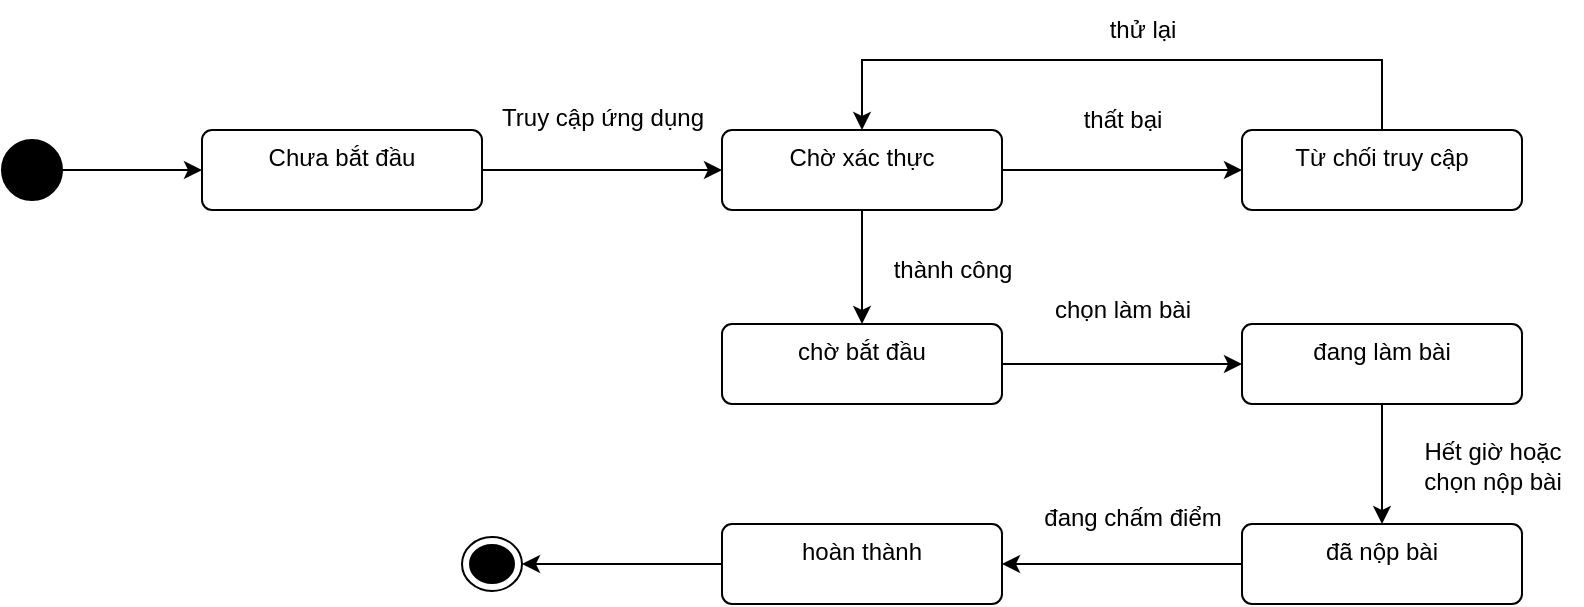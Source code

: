 <mxfile version="26.0.7">
  <diagram name="Page-1" id="ig6ZdHgCOh64XJZ54fY-">
    <mxGraphModel dx="1050" dy="621" grid="1" gridSize="10" guides="1" tooltips="1" connect="1" arrows="1" fold="1" page="1" pageScale="1" pageWidth="850" pageHeight="1100" math="0" shadow="0">
      <root>
        <mxCell id="0" />
        <mxCell id="1" parent="0" />
        <mxCell id="TsZA0TqLV2QKXDV1wg5h-6" style="edgeStyle=orthogonalEdgeStyle;rounded=0;orthogonalLoop=1;jettySize=auto;html=1;" parent="1" source="TsZA0TqLV2QKXDV1wg5h-4" target="TsZA0TqLV2QKXDV1wg5h-5" edge="1">
          <mxGeometry relative="1" as="geometry" />
        </mxCell>
        <mxCell id="TsZA0TqLV2QKXDV1wg5h-4" value="Chưa bắt đầu" style="html=1;align=center;verticalAlign=top;rounded=1;absoluteArcSize=1;arcSize=10;dashed=0;whiteSpace=wrap;" parent="1" vertex="1">
          <mxGeometry x="100" y="65" width="140" height="40" as="geometry" />
        </mxCell>
        <mxCell id="TsZA0TqLV2QKXDV1wg5h-9" style="edgeStyle=orthogonalEdgeStyle;rounded=0;orthogonalLoop=1;jettySize=auto;html=1;entryX=0;entryY=0.5;entryDx=0;entryDy=0;" parent="1" source="TsZA0TqLV2QKXDV1wg5h-5" target="TsZA0TqLV2QKXDV1wg5h-8" edge="1">
          <mxGeometry relative="1" as="geometry" />
        </mxCell>
        <mxCell id="TsZA0TqLV2QKXDV1wg5h-12" style="edgeStyle=orthogonalEdgeStyle;rounded=0;orthogonalLoop=1;jettySize=auto;html=1;entryX=0.5;entryY=0;entryDx=0;entryDy=0;" parent="1" source="TsZA0TqLV2QKXDV1wg5h-5" target="TsZA0TqLV2QKXDV1wg5h-11" edge="1">
          <mxGeometry relative="1" as="geometry" />
        </mxCell>
        <mxCell id="TsZA0TqLV2QKXDV1wg5h-5" value="Chờ xác thực" style="html=1;align=center;verticalAlign=top;rounded=1;absoluteArcSize=1;arcSize=10;dashed=0;whiteSpace=wrap;" parent="1" vertex="1">
          <mxGeometry x="360" y="65" width="140" height="40" as="geometry" />
        </mxCell>
        <mxCell id="TsZA0TqLV2QKXDV1wg5h-7" value="Truy cập ứng dụng" style="text;html=1;align=center;verticalAlign=middle;resizable=0;points=[];autosize=1;strokeColor=none;fillColor=none;" parent="1" vertex="1">
          <mxGeometry x="240" y="44" width="120" height="30" as="geometry" />
        </mxCell>
        <mxCell id="TsZA0TqLV2QKXDV1wg5h-15" style="edgeStyle=orthogonalEdgeStyle;rounded=0;orthogonalLoop=1;jettySize=auto;html=1;entryX=0.5;entryY=0;entryDx=0;entryDy=0;" parent="1" source="TsZA0TqLV2QKXDV1wg5h-8" target="TsZA0TqLV2QKXDV1wg5h-5" edge="1">
          <mxGeometry relative="1" as="geometry">
            <Array as="points">
              <mxPoint x="690" y="30" />
              <mxPoint x="430" y="30" />
            </Array>
          </mxGeometry>
        </mxCell>
        <mxCell id="TsZA0TqLV2QKXDV1wg5h-8" value="Từ chối truy cập" style="html=1;align=center;verticalAlign=top;rounded=1;absoluteArcSize=1;arcSize=10;dashed=0;whiteSpace=wrap;" parent="1" vertex="1">
          <mxGeometry x="620" y="65" width="140" height="40" as="geometry" />
        </mxCell>
        <mxCell id="TsZA0TqLV2QKXDV1wg5h-10" value="thất bại" style="text;html=1;align=center;verticalAlign=middle;resizable=0;points=[];autosize=1;strokeColor=none;fillColor=none;" parent="1" vertex="1">
          <mxGeometry x="530" y="45" width="60" height="30" as="geometry" />
        </mxCell>
        <mxCell id="TsZA0TqLV2QKXDV1wg5h-23" style="edgeStyle=orthogonalEdgeStyle;rounded=0;orthogonalLoop=1;jettySize=auto;html=1;entryX=0;entryY=0.5;entryDx=0;entryDy=0;" parent="1" source="TsZA0TqLV2QKXDV1wg5h-11" target="TsZA0TqLV2QKXDV1wg5h-22" edge="1">
          <mxGeometry relative="1" as="geometry" />
        </mxCell>
        <mxCell id="TsZA0TqLV2QKXDV1wg5h-11" value="chờ bắt đầu" style="html=1;align=center;verticalAlign=top;rounded=1;absoluteArcSize=1;arcSize=10;dashed=0;whiteSpace=wrap;" parent="1" vertex="1">
          <mxGeometry x="360" y="162" width="140" height="40" as="geometry" />
        </mxCell>
        <mxCell id="TsZA0TqLV2QKXDV1wg5h-13" value="thành công" style="text;html=1;align=center;verticalAlign=middle;resizable=0;points=[];autosize=1;strokeColor=none;fillColor=none;" parent="1" vertex="1">
          <mxGeometry x="435" y="120" width="80" height="30" as="geometry" />
        </mxCell>
        <mxCell id="TsZA0TqLV2QKXDV1wg5h-17" value="" style="ellipse;html=1;shape=endState;fillColor=strokeColor;" parent="1" vertex="1">
          <mxGeometry x="230" y="268.5" width="30" height="27" as="geometry" />
        </mxCell>
        <mxCell id="RHpeQZMfwzZCJp7zoisH-3" style="edgeStyle=orthogonalEdgeStyle;rounded=0;orthogonalLoop=1;jettySize=auto;html=1;entryX=0;entryY=0.5;entryDx=0;entryDy=0;" edge="1" parent="1" source="TsZA0TqLV2QKXDV1wg5h-18" target="TsZA0TqLV2QKXDV1wg5h-4">
          <mxGeometry relative="1" as="geometry" />
        </mxCell>
        <mxCell id="TsZA0TqLV2QKXDV1wg5h-18" value="" style="ellipse;fillColor=strokeColor;html=1;" parent="1" vertex="1">
          <mxGeometry y="70" width="30" height="30" as="geometry" />
        </mxCell>
        <mxCell id="TsZA0TqLV2QKXDV1wg5h-27" style="edgeStyle=orthogonalEdgeStyle;rounded=0;orthogonalLoop=1;jettySize=auto;html=1;entryX=0.5;entryY=0;entryDx=0;entryDy=0;" parent="1" source="TsZA0TqLV2QKXDV1wg5h-22" target="TsZA0TqLV2QKXDV1wg5h-26" edge="1">
          <mxGeometry relative="1" as="geometry" />
        </mxCell>
        <mxCell id="TsZA0TqLV2QKXDV1wg5h-22" value="đang làm bài" style="html=1;align=center;verticalAlign=top;rounded=1;absoluteArcSize=1;arcSize=10;dashed=0;whiteSpace=wrap;" parent="1" vertex="1">
          <mxGeometry x="620" y="162" width="140" height="40" as="geometry" />
        </mxCell>
        <mxCell id="TsZA0TqLV2QKXDV1wg5h-24" value="chọn làm bài" style="text;html=1;align=center;verticalAlign=middle;resizable=0;points=[];autosize=1;strokeColor=none;fillColor=none;" parent="1" vertex="1">
          <mxGeometry x="515" y="140" width="90" height="30" as="geometry" />
        </mxCell>
        <mxCell id="TsZA0TqLV2QKXDV1wg5h-25" value="thử lại" style="text;html=1;align=center;verticalAlign=middle;resizable=0;points=[];autosize=1;strokeColor=none;fillColor=none;" parent="1" vertex="1">
          <mxGeometry x="540" width="60" height="30" as="geometry" />
        </mxCell>
        <mxCell id="TsZA0TqLV2QKXDV1wg5h-36" style="edgeStyle=orthogonalEdgeStyle;rounded=0;orthogonalLoop=1;jettySize=auto;html=1;entryX=1;entryY=0.5;entryDx=0;entryDy=0;" parent="1" source="TsZA0TqLV2QKXDV1wg5h-26" target="TsZA0TqLV2QKXDV1wg5h-35" edge="1">
          <mxGeometry relative="1" as="geometry" />
        </mxCell>
        <mxCell id="TsZA0TqLV2QKXDV1wg5h-26" value="đã nộp bài" style="html=1;align=center;verticalAlign=top;rounded=1;absoluteArcSize=1;arcSize=10;dashed=0;whiteSpace=wrap;" parent="1" vertex="1">
          <mxGeometry x="620" y="262" width="140" height="40" as="geometry" />
        </mxCell>
        <mxCell id="TsZA0TqLV2QKXDV1wg5h-28" value="Hết giờ hoặc&lt;div&gt;chọn nộp bài&lt;/div&gt;" style="text;html=1;align=center;verticalAlign=middle;resizable=0;points=[];autosize=1;strokeColor=none;fillColor=none;" parent="1" vertex="1">
          <mxGeometry x="700" y="213" width="90" height="40" as="geometry" />
        </mxCell>
        <mxCell id="RHpeQZMfwzZCJp7zoisH-2" style="edgeStyle=orthogonalEdgeStyle;rounded=0;orthogonalLoop=1;jettySize=auto;html=1;entryX=1;entryY=0.5;entryDx=0;entryDy=0;" edge="1" parent="1" source="TsZA0TqLV2QKXDV1wg5h-35" target="TsZA0TqLV2QKXDV1wg5h-17">
          <mxGeometry relative="1" as="geometry" />
        </mxCell>
        <mxCell id="TsZA0TqLV2QKXDV1wg5h-35" value="hoàn thành" style="html=1;align=center;verticalAlign=top;rounded=1;absoluteArcSize=1;arcSize=10;dashed=0;whiteSpace=wrap;" parent="1" vertex="1">
          <mxGeometry x="360" y="262" width="140" height="40" as="geometry" />
        </mxCell>
        <mxCell id="RHpeQZMfwzZCJp7zoisH-1" value="đang chấm điểm" style="text;html=1;align=center;verticalAlign=middle;resizable=0;points=[];autosize=1;strokeColor=none;fillColor=none;" vertex="1" parent="1">
          <mxGeometry x="510" y="244" width="110" height="30" as="geometry" />
        </mxCell>
      </root>
    </mxGraphModel>
  </diagram>
</mxfile>
